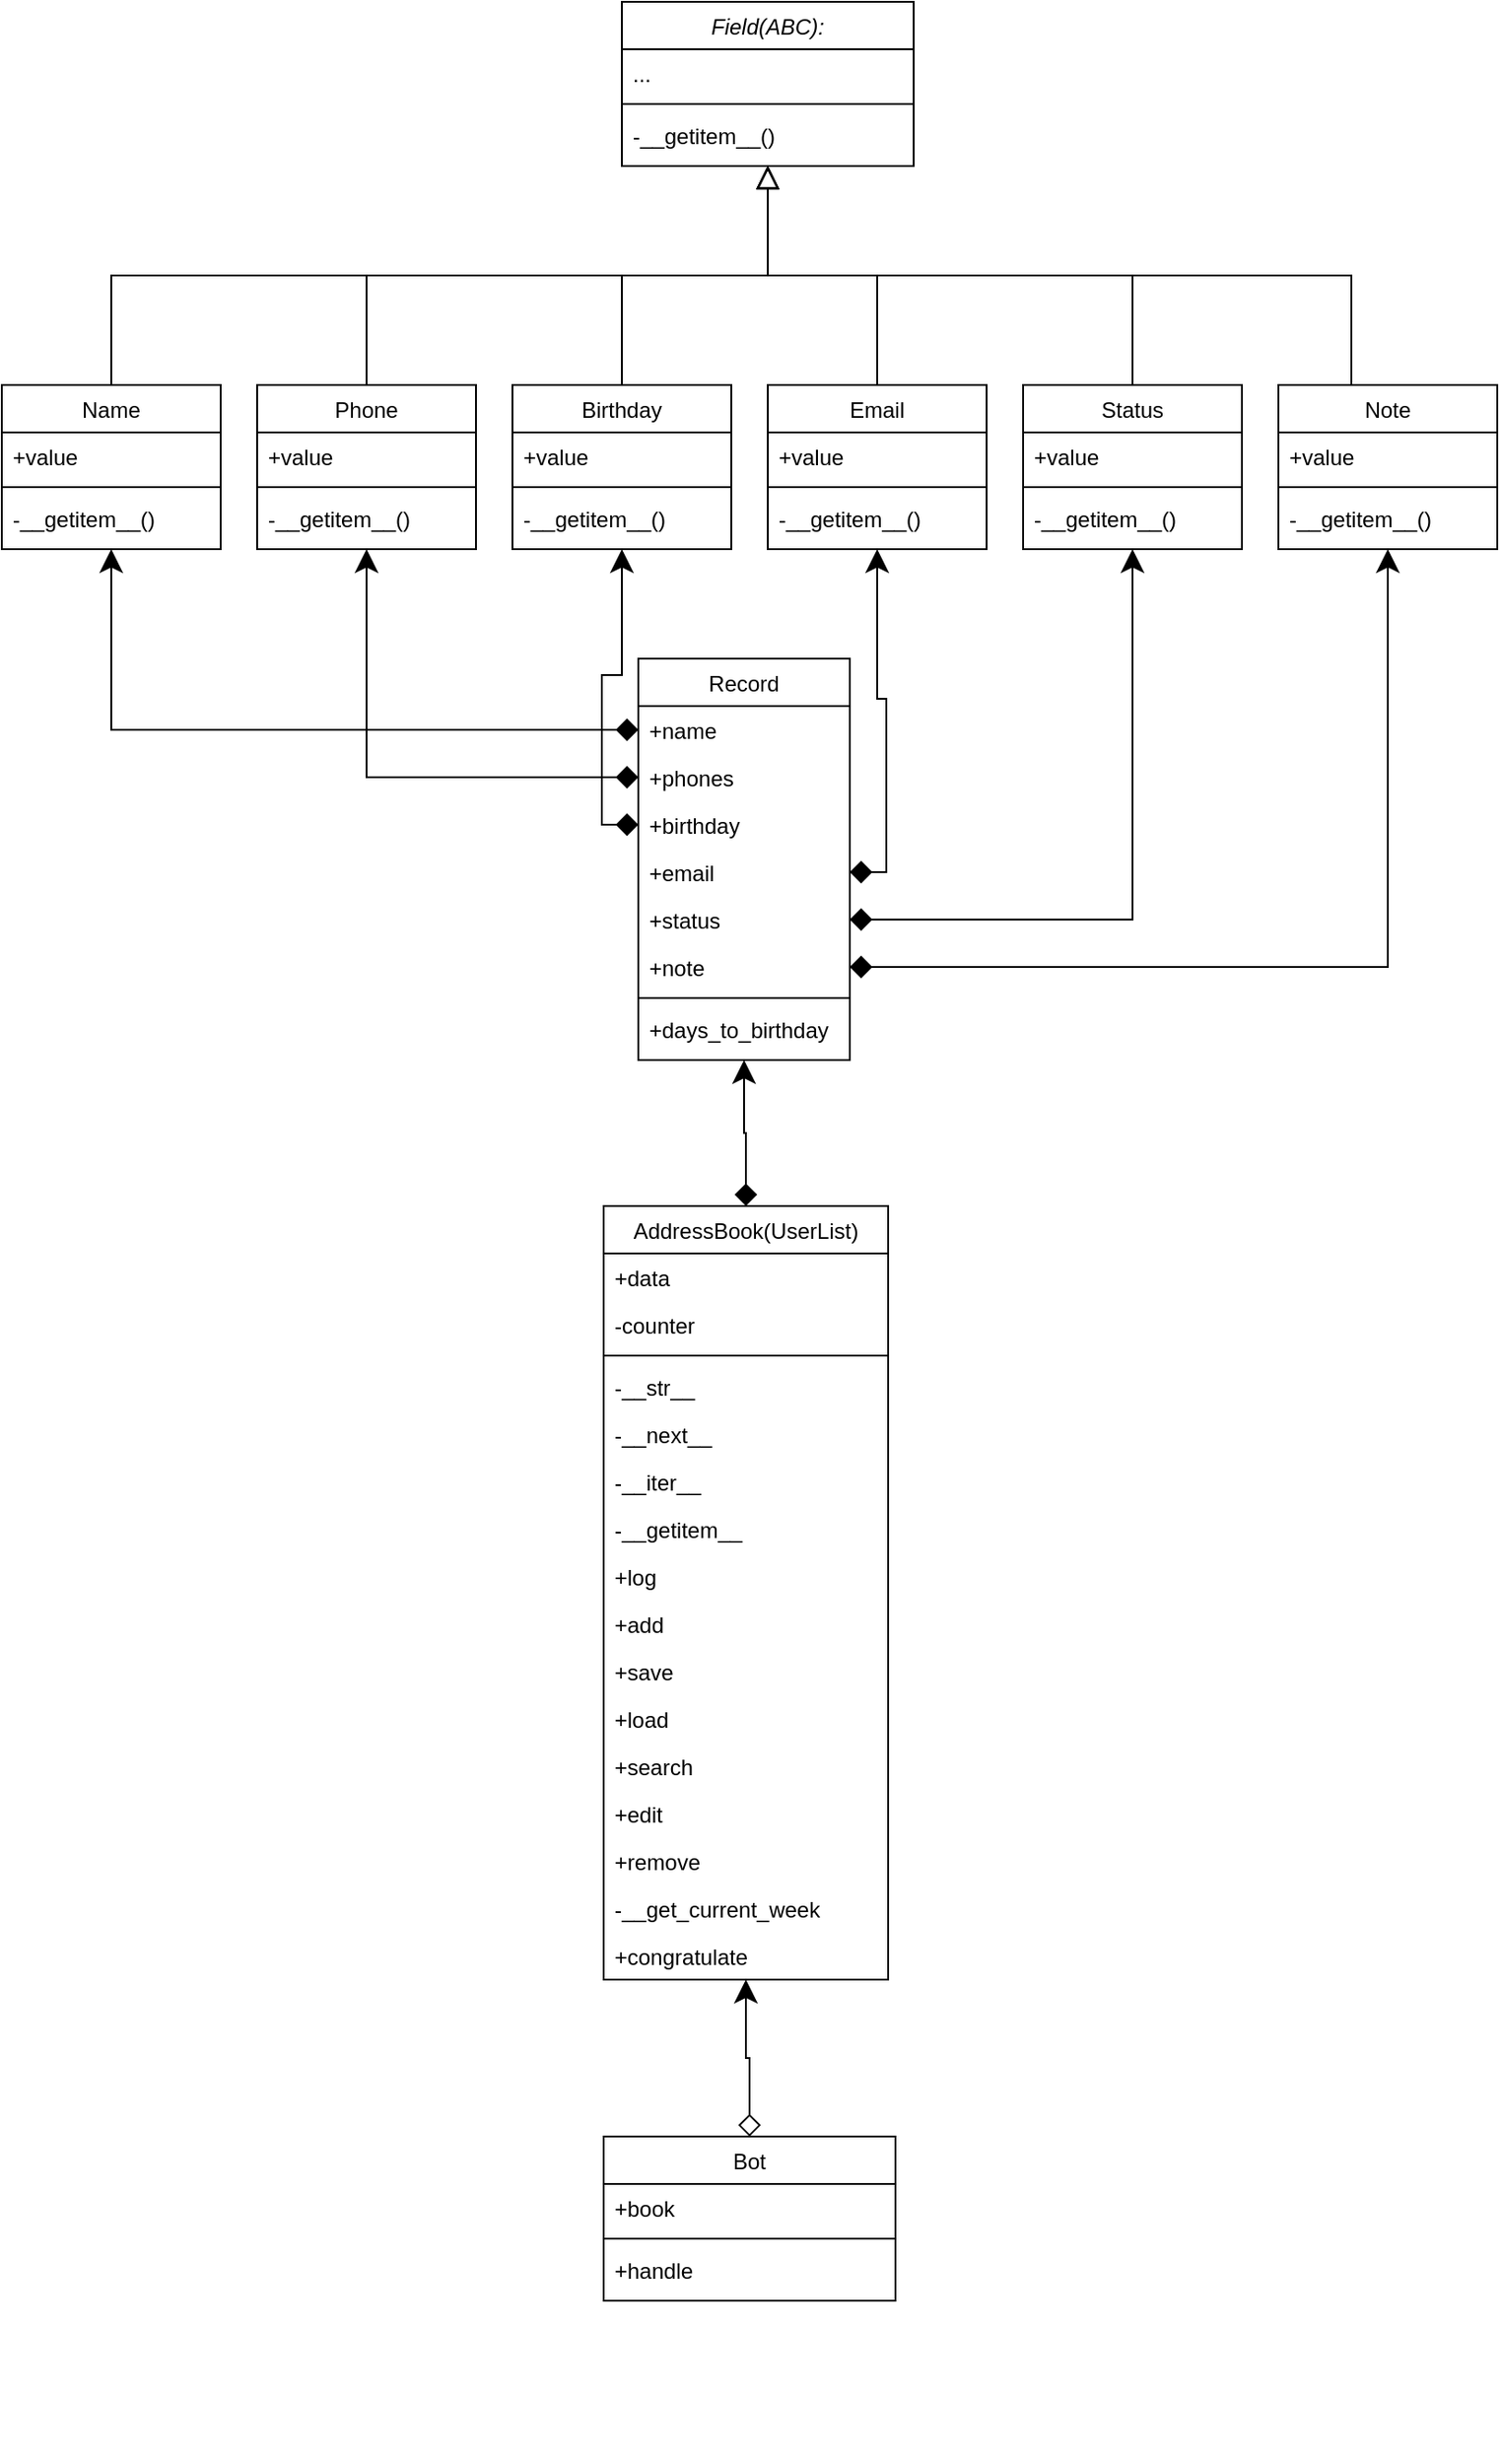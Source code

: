 <mxfile version="21.1.2" type="device">
  <diagram id="C5RBs43oDa-KdzZeNtuy" name="Page-1">
    <mxGraphModel dx="1000" dy="515" grid="1" gridSize="10" guides="1" tooltips="1" connect="1" arrows="1" fold="1" page="1" pageScale="1" pageWidth="827" pageHeight="1169" math="0" shadow="0">
      <root>
        <mxCell id="WIyWlLk6GJQsqaUBKTNV-0" />
        <mxCell id="WIyWlLk6GJQsqaUBKTNV-1" parent="WIyWlLk6GJQsqaUBKTNV-0" />
        <mxCell id="j34xBAx73ptKB_EFVEqh-0" value="Field(ABC):" style="swimlane;fontStyle=2;align=center;verticalAlign=top;childLayout=stackLayout;horizontal=1;startSize=26;horizontalStack=0;resizeParent=1;resizeLast=0;collapsible=1;marginBottom=0;rounded=0;shadow=0;strokeWidth=1;" vertex="1" parent="WIyWlLk6GJQsqaUBKTNV-1">
          <mxGeometry x="344" y="40" width="160" height="90" as="geometry">
            <mxRectangle x="230" y="140" width="160" height="26" as="alternateBounds" />
          </mxGeometry>
        </mxCell>
        <mxCell id="j34xBAx73ptKB_EFVEqh-1" value="..." style="text;align=left;verticalAlign=top;spacingLeft=4;spacingRight=4;overflow=hidden;rotatable=0;points=[[0,0.5],[1,0.5]];portConstraint=eastwest;" vertex="1" parent="j34xBAx73ptKB_EFVEqh-0">
          <mxGeometry y="26" width="160" height="26" as="geometry" />
        </mxCell>
        <mxCell id="j34xBAx73ptKB_EFVEqh-4" value="" style="line;html=1;strokeWidth=1;align=left;verticalAlign=middle;spacingTop=-1;spacingLeft=3;spacingRight=3;rotatable=0;labelPosition=right;points=[];portConstraint=eastwest;" vertex="1" parent="j34xBAx73ptKB_EFVEqh-0">
          <mxGeometry y="52" width="160" height="8" as="geometry" />
        </mxCell>
        <mxCell id="j34xBAx73ptKB_EFVEqh-5" value="-__getitem__()" style="text;align=left;verticalAlign=top;spacingLeft=4;spacingRight=4;overflow=hidden;rotatable=0;points=[[0,0.5],[1,0.5]];portConstraint=eastwest;" vertex="1" parent="j34xBAx73ptKB_EFVEqh-0">
          <mxGeometry y="60" width="160" height="26" as="geometry" />
        </mxCell>
        <mxCell id="j34xBAx73ptKB_EFVEqh-6" value="" style="endArrow=block;endSize=10;endFill=0;shadow=0;strokeWidth=1;rounded=0;edgeStyle=elbowEdgeStyle;elbow=vertical;exitX=0.5;exitY=0;exitDx=0;exitDy=0;" edge="1" parent="WIyWlLk6GJQsqaUBKTNV-1" source="j34xBAx73ptKB_EFVEqh-8">
          <mxGeometry width="160" relative="1" as="geometry">
            <mxPoint x="124" y="242" as="sourcePoint" />
            <mxPoint x="424" y="130" as="targetPoint" />
            <Array as="points">
              <mxPoint x="224" y="190" />
            </Array>
          </mxGeometry>
        </mxCell>
        <mxCell id="j34xBAx73ptKB_EFVEqh-7" value="" style="endArrow=block;endSize=10;endFill=0;shadow=0;strokeWidth=1;rounded=0;edgeStyle=elbowEdgeStyle;elbow=vertical;exitX=0.5;exitY=0;exitDx=0;exitDy=0;" edge="1" parent="WIyWlLk6GJQsqaUBKTNV-1" source="j34xBAx73ptKB_EFVEqh-20">
          <mxGeometry width="160" relative="1" as="geometry">
            <mxPoint x="434" y="242" as="sourcePoint" />
            <mxPoint x="424" y="130" as="targetPoint" />
            <Array as="points">
              <mxPoint x="374" y="190" />
            </Array>
          </mxGeometry>
        </mxCell>
        <mxCell id="j34xBAx73ptKB_EFVEqh-118" style="edgeStyle=orthogonalEdgeStyle;rounded=0;orthogonalLoop=1;jettySize=auto;html=1;startArrow=classic;startFill=1;endArrow=diamond;endFill=1;endSize=10;startSize=10;" edge="1" parent="WIyWlLk6GJQsqaUBKTNV-1" source="j34xBAx73ptKB_EFVEqh-8" target="j34xBAx73ptKB_EFVEqh-40">
          <mxGeometry relative="1" as="geometry" />
        </mxCell>
        <mxCell id="j34xBAx73ptKB_EFVEqh-8" value="Phone" style="swimlane;fontStyle=0;align=center;verticalAlign=top;childLayout=stackLayout;horizontal=1;startSize=26;horizontalStack=0;resizeParent=1;resizeLast=0;collapsible=1;marginBottom=0;rounded=0;shadow=0;strokeWidth=1;" vertex="1" parent="WIyWlLk6GJQsqaUBKTNV-1">
          <mxGeometry x="144" y="250" width="120" height="90" as="geometry">
            <mxRectangle x="40" y="760" width="160" height="26" as="alternateBounds" />
          </mxGeometry>
        </mxCell>
        <mxCell id="j34xBAx73ptKB_EFVEqh-9" value="+value" style="text;align=left;verticalAlign=top;spacingLeft=4;spacingRight=4;overflow=hidden;rotatable=0;points=[[0,0.5],[1,0.5]];portConstraint=eastwest;" vertex="1" parent="j34xBAx73ptKB_EFVEqh-8">
          <mxGeometry y="26" width="120" height="26" as="geometry" />
        </mxCell>
        <mxCell id="j34xBAx73ptKB_EFVEqh-11" value="" style="line;html=1;strokeWidth=1;align=left;verticalAlign=middle;spacingTop=-1;spacingLeft=3;spacingRight=3;rotatable=0;labelPosition=right;points=[];portConstraint=eastwest;" vertex="1" parent="j34xBAx73ptKB_EFVEqh-8">
          <mxGeometry y="52" width="120" height="8" as="geometry" />
        </mxCell>
        <mxCell id="j34xBAx73ptKB_EFVEqh-14" value="-__getitem__()" style="text;align=left;verticalAlign=top;spacingLeft=4;spacingRight=4;overflow=hidden;rotatable=0;points=[[0,0.5],[1,0.5]];portConstraint=eastwest;" vertex="1" parent="j34xBAx73ptKB_EFVEqh-8">
          <mxGeometry y="60" width="120" height="26" as="geometry" />
        </mxCell>
        <mxCell id="j34xBAx73ptKB_EFVEqh-19" style="edgeStyle=orthogonalEdgeStyle;rounded=0;orthogonalLoop=1;jettySize=auto;html=1;exitX=1;exitY=0.5;exitDx=0;exitDy=0;" edge="1" parent="j34xBAx73ptKB_EFVEqh-8" source="j34xBAx73ptKB_EFVEqh-9" target="j34xBAx73ptKB_EFVEqh-9">
          <mxGeometry relative="1" as="geometry" />
        </mxCell>
        <mxCell id="j34xBAx73ptKB_EFVEqh-117" style="edgeStyle=orthogonalEdgeStyle;rounded=0;orthogonalLoop=1;jettySize=auto;html=1;startArrow=classic;startFill=1;endArrow=diamond;endFill=1;endSize=10;startSize=10;" edge="1" parent="WIyWlLk6GJQsqaUBKTNV-1" source="j34xBAx73ptKB_EFVEqh-15" target="j34xBAx73ptKB_EFVEqh-37">
          <mxGeometry relative="1" as="geometry" />
        </mxCell>
        <mxCell id="j34xBAx73ptKB_EFVEqh-15" value="Birthday" style="swimlane;fontStyle=0;align=center;verticalAlign=top;childLayout=stackLayout;horizontal=1;startSize=26;horizontalStack=0;resizeParent=1;resizeLast=0;collapsible=1;marginBottom=0;rounded=0;shadow=0;strokeWidth=1;" vertex="1" parent="WIyWlLk6GJQsqaUBKTNV-1">
          <mxGeometry x="284" y="250" width="120" height="90" as="geometry">
            <mxRectangle x="40" y="760" width="160" height="26" as="alternateBounds" />
          </mxGeometry>
        </mxCell>
        <mxCell id="j34xBAx73ptKB_EFVEqh-16" value="+value" style="text;align=left;verticalAlign=top;spacingLeft=4;spacingRight=4;overflow=hidden;rotatable=0;points=[[0,0.5],[1,0.5]];portConstraint=eastwest;" vertex="1" parent="j34xBAx73ptKB_EFVEqh-15">
          <mxGeometry y="26" width="120" height="26" as="geometry" />
        </mxCell>
        <mxCell id="j34xBAx73ptKB_EFVEqh-17" value="" style="line;html=1;strokeWidth=1;align=left;verticalAlign=middle;spacingTop=-1;spacingLeft=3;spacingRight=3;rotatable=0;labelPosition=right;points=[];portConstraint=eastwest;" vertex="1" parent="j34xBAx73ptKB_EFVEqh-15">
          <mxGeometry y="52" width="120" height="8" as="geometry" />
        </mxCell>
        <mxCell id="j34xBAx73ptKB_EFVEqh-18" value="-__getitem__()" style="text;align=left;verticalAlign=top;spacingLeft=4;spacingRight=4;overflow=hidden;rotatable=0;points=[[0,0.5],[1,0.5]];portConstraint=eastwest;" vertex="1" parent="j34xBAx73ptKB_EFVEqh-15">
          <mxGeometry y="60" width="120" height="26" as="geometry" />
        </mxCell>
        <mxCell id="j34xBAx73ptKB_EFVEqh-116" style="edgeStyle=orthogonalEdgeStyle;rounded=0;orthogonalLoop=1;jettySize=auto;html=1;startArrow=classic;startFill=1;endArrow=diamond;endFill=1;endSize=10;startSize=10;" edge="1" parent="WIyWlLk6GJQsqaUBKTNV-1" source="j34xBAx73ptKB_EFVEqh-20" target="j34xBAx73ptKB_EFVEqh-41">
          <mxGeometry relative="1" as="geometry" />
        </mxCell>
        <mxCell id="j34xBAx73ptKB_EFVEqh-20" value="Email" style="swimlane;fontStyle=0;align=center;verticalAlign=top;childLayout=stackLayout;horizontal=1;startSize=26;horizontalStack=0;resizeParent=1;resizeLast=0;collapsible=1;marginBottom=0;rounded=0;shadow=0;strokeWidth=1;" vertex="1" parent="WIyWlLk6GJQsqaUBKTNV-1">
          <mxGeometry x="424" y="250" width="120" height="90" as="geometry">
            <mxRectangle x="40" y="760" width="160" height="26" as="alternateBounds" />
          </mxGeometry>
        </mxCell>
        <mxCell id="j34xBAx73ptKB_EFVEqh-21" value="+value" style="text;align=left;verticalAlign=top;spacingLeft=4;spacingRight=4;overflow=hidden;rotatable=0;points=[[0,0.5],[1,0.5]];portConstraint=eastwest;" vertex="1" parent="j34xBAx73ptKB_EFVEqh-20">
          <mxGeometry y="26" width="120" height="26" as="geometry" />
        </mxCell>
        <mxCell id="j34xBAx73ptKB_EFVEqh-22" value="" style="line;html=1;strokeWidth=1;align=left;verticalAlign=middle;spacingTop=-1;spacingLeft=3;spacingRight=3;rotatable=0;labelPosition=right;points=[];portConstraint=eastwest;" vertex="1" parent="j34xBAx73ptKB_EFVEqh-20">
          <mxGeometry y="52" width="120" height="8" as="geometry" />
        </mxCell>
        <mxCell id="j34xBAx73ptKB_EFVEqh-23" value="-__getitem__()" style="text;align=left;verticalAlign=top;spacingLeft=4;spacingRight=4;overflow=hidden;rotatable=0;points=[[0,0.5],[1,0.5]];portConstraint=eastwest;" vertex="1" parent="j34xBAx73ptKB_EFVEqh-20">
          <mxGeometry y="60" width="120" height="26" as="geometry" />
        </mxCell>
        <mxCell id="j34xBAx73ptKB_EFVEqh-115" style="edgeStyle=orthogonalEdgeStyle;rounded=0;orthogonalLoop=1;jettySize=auto;html=1;startArrow=classic;startFill=1;endArrow=diamond;endFill=1;endSize=10;startSize=10;" edge="1" parent="WIyWlLk6GJQsqaUBKTNV-1" source="j34xBAx73ptKB_EFVEqh-24" target="j34xBAx73ptKB_EFVEqh-43">
          <mxGeometry relative="1" as="geometry" />
        </mxCell>
        <mxCell id="j34xBAx73ptKB_EFVEqh-24" value="Status" style="swimlane;fontStyle=0;align=center;verticalAlign=top;childLayout=stackLayout;horizontal=1;startSize=26;horizontalStack=0;resizeParent=1;resizeLast=0;collapsible=1;marginBottom=0;rounded=0;shadow=0;strokeWidth=1;" vertex="1" parent="WIyWlLk6GJQsqaUBKTNV-1">
          <mxGeometry x="564" y="250" width="120" height="90" as="geometry">
            <mxRectangle x="40" y="760" width="160" height="26" as="alternateBounds" />
          </mxGeometry>
        </mxCell>
        <mxCell id="j34xBAx73ptKB_EFVEqh-25" value="+value" style="text;align=left;verticalAlign=top;spacingLeft=4;spacingRight=4;overflow=hidden;rotatable=0;points=[[0,0.5],[1,0.5]];portConstraint=eastwest;" vertex="1" parent="j34xBAx73ptKB_EFVEqh-24">
          <mxGeometry y="26" width="120" height="26" as="geometry" />
        </mxCell>
        <mxCell id="j34xBAx73ptKB_EFVEqh-26" value="" style="line;html=1;strokeWidth=1;align=left;verticalAlign=middle;spacingTop=-1;spacingLeft=3;spacingRight=3;rotatable=0;labelPosition=right;points=[];portConstraint=eastwest;" vertex="1" parent="j34xBAx73ptKB_EFVEqh-24">
          <mxGeometry y="52" width="120" height="8" as="geometry" />
        </mxCell>
        <mxCell id="j34xBAx73ptKB_EFVEqh-27" value="-__getitem__()" style="text;align=left;verticalAlign=top;spacingLeft=4;spacingRight=4;overflow=hidden;rotatable=0;points=[[0,0.5],[1,0.5]];portConstraint=eastwest;" vertex="1" parent="j34xBAx73ptKB_EFVEqh-24">
          <mxGeometry y="60" width="120" height="26" as="geometry" />
        </mxCell>
        <mxCell id="j34xBAx73ptKB_EFVEqh-114" style="edgeStyle=orthogonalEdgeStyle;rounded=0;orthogonalLoop=1;jettySize=auto;html=1;entryX=1;entryY=0.5;entryDx=0;entryDy=0;startArrow=classic;startFill=1;endArrow=diamond;endFill=1;endSize=10;startSize=10;" edge="1" parent="WIyWlLk6GJQsqaUBKTNV-1" source="j34xBAx73ptKB_EFVEqh-29" target="j34xBAx73ptKB_EFVEqh-44">
          <mxGeometry relative="1" as="geometry" />
        </mxCell>
        <mxCell id="j34xBAx73ptKB_EFVEqh-29" value="Note" style="swimlane;fontStyle=0;align=center;verticalAlign=top;childLayout=stackLayout;horizontal=1;startSize=26;horizontalStack=0;resizeParent=1;resizeLast=0;collapsible=1;marginBottom=0;rounded=0;shadow=0;strokeWidth=1;" vertex="1" parent="WIyWlLk6GJQsqaUBKTNV-1">
          <mxGeometry x="704" y="250" width="120" height="90" as="geometry">
            <mxRectangle x="40" y="760" width="160" height="26" as="alternateBounds" />
          </mxGeometry>
        </mxCell>
        <mxCell id="j34xBAx73ptKB_EFVEqh-30" value="+value" style="text;align=left;verticalAlign=top;spacingLeft=4;spacingRight=4;overflow=hidden;rotatable=0;points=[[0,0.5],[1,0.5]];portConstraint=eastwest;" vertex="1" parent="j34xBAx73ptKB_EFVEqh-29">
          <mxGeometry y="26" width="120" height="26" as="geometry" />
        </mxCell>
        <mxCell id="j34xBAx73ptKB_EFVEqh-31" value="" style="line;html=1;strokeWidth=1;align=left;verticalAlign=middle;spacingTop=-1;spacingLeft=3;spacingRight=3;rotatable=0;labelPosition=right;points=[];portConstraint=eastwest;" vertex="1" parent="j34xBAx73ptKB_EFVEqh-29">
          <mxGeometry y="52" width="120" height="8" as="geometry" />
        </mxCell>
        <mxCell id="j34xBAx73ptKB_EFVEqh-32" value="-__getitem__()" style="text;align=left;verticalAlign=top;spacingLeft=4;spacingRight=4;overflow=hidden;rotatable=0;points=[[0,0.5],[1,0.5]];portConstraint=eastwest;" vertex="1" parent="j34xBAx73ptKB_EFVEqh-29">
          <mxGeometry y="60" width="120" height="26" as="geometry" />
        </mxCell>
        <mxCell id="j34xBAx73ptKB_EFVEqh-33" value="" style="endArrow=block;endSize=10;endFill=0;shadow=0;strokeWidth=1;rounded=0;edgeStyle=elbowEdgeStyle;elbow=vertical;exitX=0.5;exitY=0;exitDx=0;exitDy=0;" edge="1" parent="WIyWlLk6GJQsqaUBKTNV-1" source="j34xBAx73ptKB_EFVEqh-24">
          <mxGeometry width="160" relative="1" as="geometry">
            <mxPoint x="584" y="250" as="sourcePoint" />
            <mxPoint x="424" y="130" as="targetPoint" />
            <Array as="points">
              <mxPoint x="534" y="190" />
            </Array>
          </mxGeometry>
        </mxCell>
        <mxCell id="j34xBAx73ptKB_EFVEqh-34" value="" style="endArrow=block;endSize=10;endFill=0;shadow=0;strokeWidth=1;rounded=0;edgeStyle=elbowEdgeStyle;elbow=vertical;exitX=0.5;exitY=0;exitDx=0;exitDy=0;" edge="1" parent="WIyWlLk6GJQsqaUBKTNV-1">
          <mxGeometry width="160" relative="1" as="geometry">
            <mxPoint x="744" y="250" as="sourcePoint" />
            <mxPoint x="424" y="130" as="targetPoint" />
            <Array as="points">
              <mxPoint x="694" y="190" />
            </Array>
          </mxGeometry>
        </mxCell>
        <mxCell id="j34xBAx73ptKB_EFVEqh-35" value="" style="endArrow=block;endSize=10;endFill=0;shadow=0;strokeWidth=1;rounded=0;edgeStyle=elbowEdgeStyle;elbow=vertical;exitX=0.5;exitY=0;exitDx=0;exitDy=0;entryX=0.5;entryY=1;entryDx=0;entryDy=0;" edge="1" parent="WIyWlLk6GJQsqaUBKTNV-1" source="j34xBAx73ptKB_EFVEqh-15" target="j34xBAx73ptKB_EFVEqh-0">
          <mxGeometry width="160" relative="1" as="geometry">
            <mxPoint x="104" y="250" as="sourcePoint" />
            <mxPoint x="324" y="140" as="targetPoint" />
            <Array as="points">
              <mxPoint x="304" y="190" />
            </Array>
          </mxGeometry>
        </mxCell>
        <mxCell id="j34xBAx73ptKB_EFVEqh-36" value="Record" style="swimlane;fontStyle=0;align=center;verticalAlign=top;childLayout=stackLayout;horizontal=1;startSize=26;horizontalStack=0;resizeParent=1;resizeLast=0;collapsible=1;marginBottom=0;rounded=0;shadow=0;strokeWidth=1;" vertex="1" parent="WIyWlLk6GJQsqaUBKTNV-1">
          <mxGeometry x="353" y="400" width="116" height="220" as="geometry">
            <mxRectangle x="130" y="380" width="160" height="26" as="alternateBounds" />
          </mxGeometry>
        </mxCell>
        <mxCell id="j34xBAx73ptKB_EFVEqh-38" value="+name" style="text;align=left;verticalAlign=top;spacingLeft=4;spacingRight=4;overflow=hidden;rotatable=0;points=[[0,0.5],[1,0.5]];portConstraint=eastwest;rounded=0;shadow=0;html=0;" vertex="1" parent="j34xBAx73ptKB_EFVEqh-36">
          <mxGeometry y="26" width="116" height="26" as="geometry" />
        </mxCell>
        <mxCell id="j34xBAx73ptKB_EFVEqh-40" value="+phones" style="text;align=left;verticalAlign=top;spacingLeft=4;spacingRight=4;overflow=hidden;rotatable=0;points=[[0,0.5],[1,0.5]];portConstraint=eastwest;fontStyle=0" vertex="1" parent="j34xBAx73ptKB_EFVEqh-36">
          <mxGeometry y="52" width="116" height="26" as="geometry" />
        </mxCell>
        <mxCell id="j34xBAx73ptKB_EFVEqh-37" value="+birthday" style="text;align=left;verticalAlign=top;spacingLeft=4;spacingRight=4;overflow=hidden;rotatable=0;points=[[0,0.5],[1,0.5]];portConstraint=eastwest;" vertex="1" parent="j34xBAx73ptKB_EFVEqh-36">
          <mxGeometry y="78" width="116" height="26" as="geometry" />
        </mxCell>
        <mxCell id="j34xBAx73ptKB_EFVEqh-41" value="+email" style="text;align=left;verticalAlign=top;spacingLeft=4;spacingRight=4;overflow=hidden;rotatable=0;points=[[0,0.5],[1,0.5]];portConstraint=eastwest;" vertex="1" parent="j34xBAx73ptKB_EFVEqh-36">
          <mxGeometry y="104" width="116" height="26" as="geometry" />
        </mxCell>
        <mxCell id="j34xBAx73ptKB_EFVEqh-43" value="+status" style="text;align=left;verticalAlign=top;spacingLeft=4;spacingRight=4;overflow=hidden;rotatable=0;points=[[0,0.5],[1,0.5]];portConstraint=eastwest;" vertex="1" parent="j34xBAx73ptKB_EFVEqh-36">
          <mxGeometry y="130" width="116" height="26" as="geometry" />
        </mxCell>
        <mxCell id="j34xBAx73ptKB_EFVEqh-44" value="+note" style="text;align=left;verticalAlign=top;spacingLeft=4;spacingRight=4;overflow=hidden;rotatable=0;points=[[0,0.5],[1,0.5]];portConstraint=eastwest;" vertex="1" parent="j34xBAx73ptKB_EFVEqh-36">
          <mxGeometry y="156" width="116" height="26" as="geometry" />
        </mxCell>
        <mxCell id="j34xBAx73ptKB_EFVEqh-45" value="" style="line;html=1;strokeWidth=1;align=left;verticalAlign=middle;spacingTop=-1;spacingLeft=3;spacingRight=3;rotatable=0;labelPosition=right;points=[];portConstraint=eastwest;" vertex="1" parent="j34xBAx73ptKB_EFVEqh-36">
          <mxGeometry y="182" width="116" height="8" as="geometry" />
        </mxCell>
        <mxCell id="j34xBAx73ptKB_EFVEqh-46" style="edgeStyle=orthogonalEdgeStyle;rounded=0;orthogonalLoop=1;jettySize=auto;html=1;exitX=1;exitY=0.5;exitDx=0;exitDy=0;" edge="1" parent="j34xBAx73ptKB_EFVEqh-36">
          <mxGeometry relative="1" as="geometry">
            <mxPoint x="120" y="170" as="sourcePoint" />
            <mxPoint x="120" y="170" as="targetPoint" />
          </mxGeometry>
        </mxCell>
        <mxCell id="j34xBAx73ptKB_EFVEqh-54" value="+days_to_birthday" style="text;align=left;verticalAlign=top;spacingLeft=4;spacingRight=4;overflow=hidden;rotatable=0;points=[[0,0.5],[1,0.5]];portConstraint=eastwest;" vertex="1" parent="j34xBAx73ptKB_EFVEqh-36">
          <mxGeometry y="190" width="116" height="26" as="geometry" />
        </mxCell>
        <mxCell id="j34xBAx73ptKB_EFVEqh-119" style="edgeStyle=orthogonalEdgeStyle;rounded=0;orthogonalLoop=1;jettySize=auto;html=1;exitX=0.5;exitY=1;exitDx=0;exitDy=0;startArrow=classic;startFill=1;endArrow=diamond;endFill=1;endSize=10;startSize=10;" edge="1" parent="WIyWlLk6GJQsqaUBKTNV-1" source="j34xBAx73ptKB_EFVEqh-48" target="j34xBAx73ptKB_EFVEqh-38">
          <mxGeometry relative="1" as="geometry" />
        </mxCell>
        <mxCell id="j34xBAx73ptKB_EFVEqh-48" value="Name" style="swimlane;fontStyle=0;align=center;verticalAlign=top;childLayout=stackLayout;horizontal=1;startSize=26;horizontalStack=0;resizeParent=1;resizeLast=0;collapsible=1;marginBottom=0;rounded=0;shadow=0;strokeWidth=1;" vertex="1" parent="WIyWlLk6GJQsqaUBKTNV-1">
          <mxGeometry x="4" y="250" width="120" height="90" as="geometry">
            <mxRectangle x="40" y="760" width="160" height="26" as="alternateBounds" />
          </mxGeometry>
        </mxCell>
        <mxCell id="j34xBAx73ptKB_EFVEqh-52" style="edgeStyle=orthogonalEdgeStyle;rounded=0;orthogonalLoop=1;jettySize=auto;html=1;exitX=1;exitY=0.5;exitDx=0;exitDy=0;" edge="1" parent="j34xBAx73ptKB_EFVEqh-48">
          <mxGeometry relative="1" as="geometry">
            <mxPoint x="140" y="39" as="sourcePoint" />
            <mxPoint x="140" y="39" as="targetPoint" />
          </mxGeometry>
        </mxCell>
        <mxCell id="j34xBAx73ptKB_EFVEqh-49" value="+value" style="text;align=left;verticalAlign=top;spacingLeft=4;spacingRight=4;overflow=hidden;rotatable=0;points=[[0,0.5],[1,0.5]];portConstraint=eastwest;" vertex="1" parent="j34xBAx73ptKB_EFVEqh-48">
          <mxGeometry y="26" width="120" height="26" as="geometry" />
        </mxCell>
        <mxCell id="j34xBAx73ptKB_EFVEqh-50" value="" style="line;html=1;strokeWidth=1;align=left;verticalAlign=middle;spacingTop=-1;spacingLeft=3;spacingRight=3;rotatable=0;labelPosition=right;points=[];portConstraint=eastwest;" vertex="1" parent="j34xBAx73ptKB_EFVEqh-48">
          <mxGeometry y="52" width="120" height="8" as="geometry" />
        </mxCell>
        <mxCell id="j34xBAx73ptKB_EFVEqh-51" value="-__getitem__()" style="text;align=left;verticalAlign=top;spacingLeft=4;spacingRight=4;overflow=hidden;rotatable=0;points=[[0,0.5],[1,0.5]];portConstraint=eastwest;" vertex="1" parent="j34xBAx73ptKB_EFVEqh-48">
          <mxGeometry y="60" width="120" height="26" as="geometry" />
        </mxCell>
        <mxCell id="j34xBAx73ptKB_EFVEqh-53" value="" style="endArrow=block;endSize=10;endFill=0;shadow=0;strokeWidth=1;rounded=0;edgeStyle=elbowEdgeStyle;elbow=vertical;exitX=0.5;exitY=0;exitDx=0;exitDy=0;" edge="1" parent="WIyWlLk6GJQsqaUBKTNV-1">
          <mxGeometry width="160" relative="1" as="geometry">
            <mxPoint x="64" y="250" as="sourcePoint" />
            <mxPoint x="424" y="130" as="targetPoint" />
            <Array as="points">
              <mxPoint x="84" y="190" />
            </Array>
          </mxGeometry>
        </mxCell>
        <mxCell id="j34xBAx73ptKB_EFVEqh-121" style="edgeStyle=orthogonalEdgeStyle;rounded=0;orthogonalLoop=1;jettySize=auto;html=1;exitX=0.5;exitY=0;exitDx=0;exitDy=0;startArrow=diamond;startFill=0;endSize=10;startSize=10;" edge="1" parent="WIyWlLk6GJQsqaUBKTNV-1" source="j34xBAx73ptKB_EFVEqh-66" target="j34xBAx73ptKB_EFVEqh-87">
          <mxGeometry relative="1" as="geometry" />
        </mxCell>
        <mxCell id="j34xBAx73ptKB_EFVEqh-66" value="Bot" style="swimlane;fontStyle=0;align=center;verticalAlign=top;childLayout=stackLayout;horizontal=1;startSize=26;horizontalStack=0;resizeParent=1;resizeLast=0;collapsible=1;marginBottom=0;rounded=0;shadow=0;strokeWidth=1;" vertex="1" parent="WIyWlLk6GJQsqaUBKTNV-1">
          <mxGeometry x="334" y="1210" width="160" height="90" as="geometry">
            <mxRectangle x="130" y="380" width="160" height="26" as="alternateBounds" />
          </mxGeometry>
        </mxCell>
        <mxCell id="j34xBAx73ptKB_EFVEqh-67" value="+book" style="text;align=left;verticalAlign=top;spacingLeft=4;spacingRight=4;overflow=hidden;rotatable=0;points=[[0,0.5],[1,0.5]];portConstraint=eastwest;rounded=0;shadow=0;html=0;" vertex="1" parent="j34xBAx73ptKB_EFVEqh-66">
          <mxGeometry y="26" width="160" height="26" as="geometry" />
        </mxCell>
        <mxCell id="j34xBAx73ptKB_EFVEqh-73" value="" style="line;html=1;strokeWidth=1;align=left;verticalAlign=middle;spacingTop=-1;spacingLeft=3;spacingRight=3;rotatable=0;labelPosition=right;points=[];portConstraint=eastwest;" vertex="1" parent="j34xBAx73ptKB_EFVEqh-66">
          <mxGeometry y="52" width="160" height="8" as="geometry" />
        </mxCell>
        <mxCell id="j34xBAx73ptKB_EFVEqh-74" style="edgeStyle=orthogonalEdgeStyle;rounded=0;orthogonalLoop=1;jettySize=auto;html=1;exitX=1;exitY=0.5;exitDx=0;exitDy=0;" edge="1" parent="j34xBAx73ptKB_EFVEqh-66">
          <mxGeometry relative="1" as="geometry">
            <mxPoint x="120" y="170" as="sourcePoint" />
            <mxPoint x="120" y="170" as="targetPoint" />
          </mxGeometry>
        </mxCell>
        <mxCell id="j34xBAx73ptKB_EFVEqh-75" value="+handle" style="text;align=left;verticalAlign=top;spacingLeft=4;spacingRight=4;overflow=hidden;rotatable=0;points=[[0,0.5],[1,0.5]];portConstraint=eastwest;" vertex="1" parent="j34xBAx73ptKB_EFVEqh-66">
          <mxGeometry y="60" width="160" height="26" as="geometry" />
        </mxCell>
        <mxCell id="j34xBAx73ptKB_EFVEqh-120" style="edgeStyle=orthogonalEdgeStyle;rounded=0;orthogonalLoop=1;jettySize=auto;html=1;exitX=0.5;exitY=0;exitDx=0;exitDy=0;entryX=0.5;entryY=1;entryDx=0;entryDy=0;endSize=10;startSize=10;startArrow=diamond;startFill=1;" edge="1" parent="WIyWlLk6GJQsqaUBKTNV-1" source="j34xBAx73ptKB_EFVEqh-87" target="j34xBAx73ptKB_EFVEqh-36">
          <mxGeometry relative="1" as="geometry" />
        </mxCell>
        <mxCell id="j34xBAx73ptKB_EFVEqh-87" value="AddressBook(UserList)" style="swimlane;fontStyle=0;align=center;verticalAlign=top;childLayout=stackLayout;horizontal=1;startSize=26;horizontalStack=0;resizeParent=1;resizeLast=0;collapsible=1;marginBottom=0;rounded=0;shadow=0;strokeWidth=1;" vertex="1" parent="WIyWlLk6GJQsqaUBKTNV-1">
          <mxGeometry x="334" y="700" width="156" height="424" as="geometry">
            <mxRectangle x="130" y="380" width="160" height="26" as="alternateBounds" />
          </mxGeometry>
        </mxCell>
        <mxCell id="j34xBAx73ptKB_EFVEqh-88" value="+data" style="text;align=left;verticalAlign=top;spacingLeft=4;spacingRight=4;overflow=hidden;rotatable=0;points=[[0,0.5],[1,0.5]];portConstraint=eastwest;rounded=0;shadow=0;html=0;" vertex="1" parent="j34xBAx73ptKB_EFVEqh-87">
          <mxGeometry y="26" width="156" height="26" as="geometry" />
        </mxCell>
        <mxCell id="j34xBAx73ptKB_EFVEqh-89" value="-counter" style="text;align=left;verticalAlign=top;spacingLeft=4;spacingRight=4;overflow=hidden;rotatable=0;points=[[0,0.5],[1,0.5]];portConstraint=eastwest;fontStyle=0" vertex="1" parent="j34xBAx73ptKB_EFVEqh-87">
          <mxGeometry y="52" width="156" height="26" as="geometry" />
        </mxCell>
        <mxCell id="j34xBAx73ptKB_EFVEqh-94" value="" style="line;html=1;strokeWidth=1;align=left;verticalAlign=middle;spacingTop=-1;spacingLeft=3;spacingRight=3;rotatable=0;labelPosition=right;points=[];portConstraint=eastwest;" vertex="1" parent="j34xBAx73ptKB_EFVEqh-87">
          <mxGeometry y="78" width="156" height="8" as="geometry" />
        </mxCell>
        <mxCell id="j34xBAx73ptKB_EFVEqh-95" style="edgeStyle=orthogonalEdgeStyle;rounded=0;orthogonalLoop=1;jettySize=auto;html=1;exitX=1;exitY=0.5;exitDx=0;exitDy=0;" edge="1" parent="j34xBAx73ptKB_EFVEqh-87">
          <mxGeometry relative="1" as="geometry">
            <mxPoint x="120" y="170" as="sourcePoint" />
            <mxPoint x="120" y="170" as="targetPoint" />
          </mxGeometry>
        </mxCell>
        <mxCell id="j34xBAx73ptKB_EFVEqh-96" value="-__str__" style="text;align=left;verticalAlign=top;spacingLeft=4;spacingRight=4;overflow=hidden;rotatable=0;points=[[0,0.5],[1,0.5]];portConstraint=eastwest;" vertex="1" parent="j34xBAx73ptKB_EFVEqh-87">
          <mxGeometry y="86" width="156" height="26" as="geometry" />
        </mxCell>
        <mxCell id="j34xBAx73ptKB_EFVEqh-97" value="-__next__" style="text;align=left;verticalAlign=top;spacingLeft=4;spacingRight=4;overflow=hidden;rotatable=0;points=[[0,0.5],[1,0.5]];portConstraint=eastwest;" vertex="1" parent="j34xBAx73ptKB_EFVEqh-87">
          <mxGeometry y="112" width="156" height="26" as="geometry" />
        </mxCell>
        <mxCell id="j34xBAx73ptKB_EFVEqh-98" value="-__iter__" style="text;align=left;verticalAlign=top;spacingLeft=4;spacingRight=4;overflow=hidden;rotatable=0;points=[[0,0.5],[1,0.5]];portConstraint=eastwest;" vertex="1" parent="j34xBAx73ptKB_EFVEqh-87">
          <mxGeometry y="138" width="156" height="26" as="geometry" />
        </mxCell>
        <mxCell id="j34xBAx73ptKB_EFVEqh-99" value="-__getitem__" style="text;align=left;verticalAlign=top;spacingLeft=4;spacingRight=4;overflow=hidden;rotatable=0;points=[[0,0.5],[1,0.5]];portConstraint=eastwest;" vertex="1" parent="j34xBAx73ptKB_EFVEqh-87">
          <mxGeometry y="164" width="156" height="26" as="geometry" />
        </mxCell>
        <mxCell id="j34xBAx73ptKB_EFVEqh-100" value="+log" style="text;align=left;verticalAlign=top;spacingLeft=4;spacingRight=4;overflow=hidden;rotatable=0;points=[[0,0.5],[1,0.5]];portConstraint=eastwest;" vertex="1" parent="j34xBAx73ptKB_EFVEqh-87">
          <mxGeometry y="190" width="156" height="26" as="geometry" />
        </mxCell>
        <mxCell id="j34xBAx73ptKB_EFVEqh-101" value="+add" style="text;align=left;verticalAlign=top;spacingLeft=4;spacingRight=4;overflow=hidden;rotatable=0;points=[[0,0.5],[1,0.5]];portConstraint=eastwest;" vertex="1" parent="j34xBAx73ptKB_EFVEqh-87">
          <mxGeometry y="216" width="156" height="26" as="geometry" />
        </mxCell>
        <mxCell id="j34xBAx73ptKB_EFVEqh-102" value="+save" style="text;align=left;verticalAlign=top;spacingLeft=4;spacingRight=4;overflow=hidden;rotatable=0;points=[[0,0.5],[1,0.5]];portConstraint=eastwest;" vertex="1" parent="j34xBAx73ptKB_EFVEqh-87">
          <mxGeometry y="242" width="156" height="26" as="geometry" />
        </mxCell>
        <mxCell id="j34xBAx73ptKB_EFVEqh-103" value="+load" style="text;align=left;verticalAlign=top;spacingLeft=4;spacingRight=4;overflow=hidden;rotatable=0;points=[[0,0.5],[1,0.5]];portConstraint=eastwest;" vertex="1" parent="j34xBAx73ptKB_EFVEqh-87">
          <mxGeometry y="268" width="156" height="26" as="geometry" />
        </mxCell>
        <mxCell id="j34xBAx73ptKB_EFVEqh-104" value="+search" style="text;align=left;verticalAlign=top;spacingLeft=4;spacingRight=4;overflow=hidden;rotatable=0;points=[[0,0.5],[1,0.5]];portConstraint=eastwest;" vertex="1" parent="j34xBAx73ptKB_EFVEqh-87">
          <mxGeometry y="294" width="156" height="26" as="geometry" />
        </mxCell>
        <mxCell id="j34xBAx73ptKB_EFVEqh-106" value="+edit" style="text;align=left;verticalAlign=top;spacingLeft=4;spacingRight=4;overflow=hidden;rotatable=0;points=[[0,0.5],[1,0.5]];portConstraint=eastwest;" vertex="1" parent="j34xBAx73ptKB_EFVEqh-87">
          <mxGeometry y="320" width="156" height="26" as="geometry" />
        </mxCell>
        <mxCell id="j34xBAx73ptKB_EFVEqh-105" value="+remove" style="text;align=left;verticalAlign=top;spacingLeft=4;spacingRight=4;overflow=hidden;rotatable=0;points=[[0,0.5],[1,0.5]];portConstraint=eastwest;" vertex="1" parent="j34xBAx73ptKB_EFVEqh-87">
          <mxGeometry y="346" width="156" height="26" as="geometry" />
        </mxCell>
        <mxCell id="j34xBAx73ptKB_EFVEqh-108" value="-__get_current_week" style="text;align=left;verticalAlign=top;spacingLeft=4;spacingRight=4;overflow=hidden;rotatable=0;points=[[0,0.5],[1,0.5]];portConstraint=eastwest;" vertex="1" parent="j34xBAx73ptKB_EFVEqh-87">
          <mxGeometry y="372" width="156" height="26" as="geometry" />
        </mxCell>
        <mxCell id="j34xBAx73ptKB_EFVEqh-109" value="+congratulate" style="text;align=left;verticalAlign=top;spacingLeft=4;spacingRight=4;overflow=hidden;rotatable=0;points=[[0,0.5],[1,0.5]];portConstraint=eastwest;" vertex="1" parent="j34xBAx73ptKB_EFVEqh-87">
          <mxGeometry y="398" width="156" height="26" as="geometry" />
        </mxCell>
      </root>
    </mxGraphModel>
  </diagram>
</mxfile>
